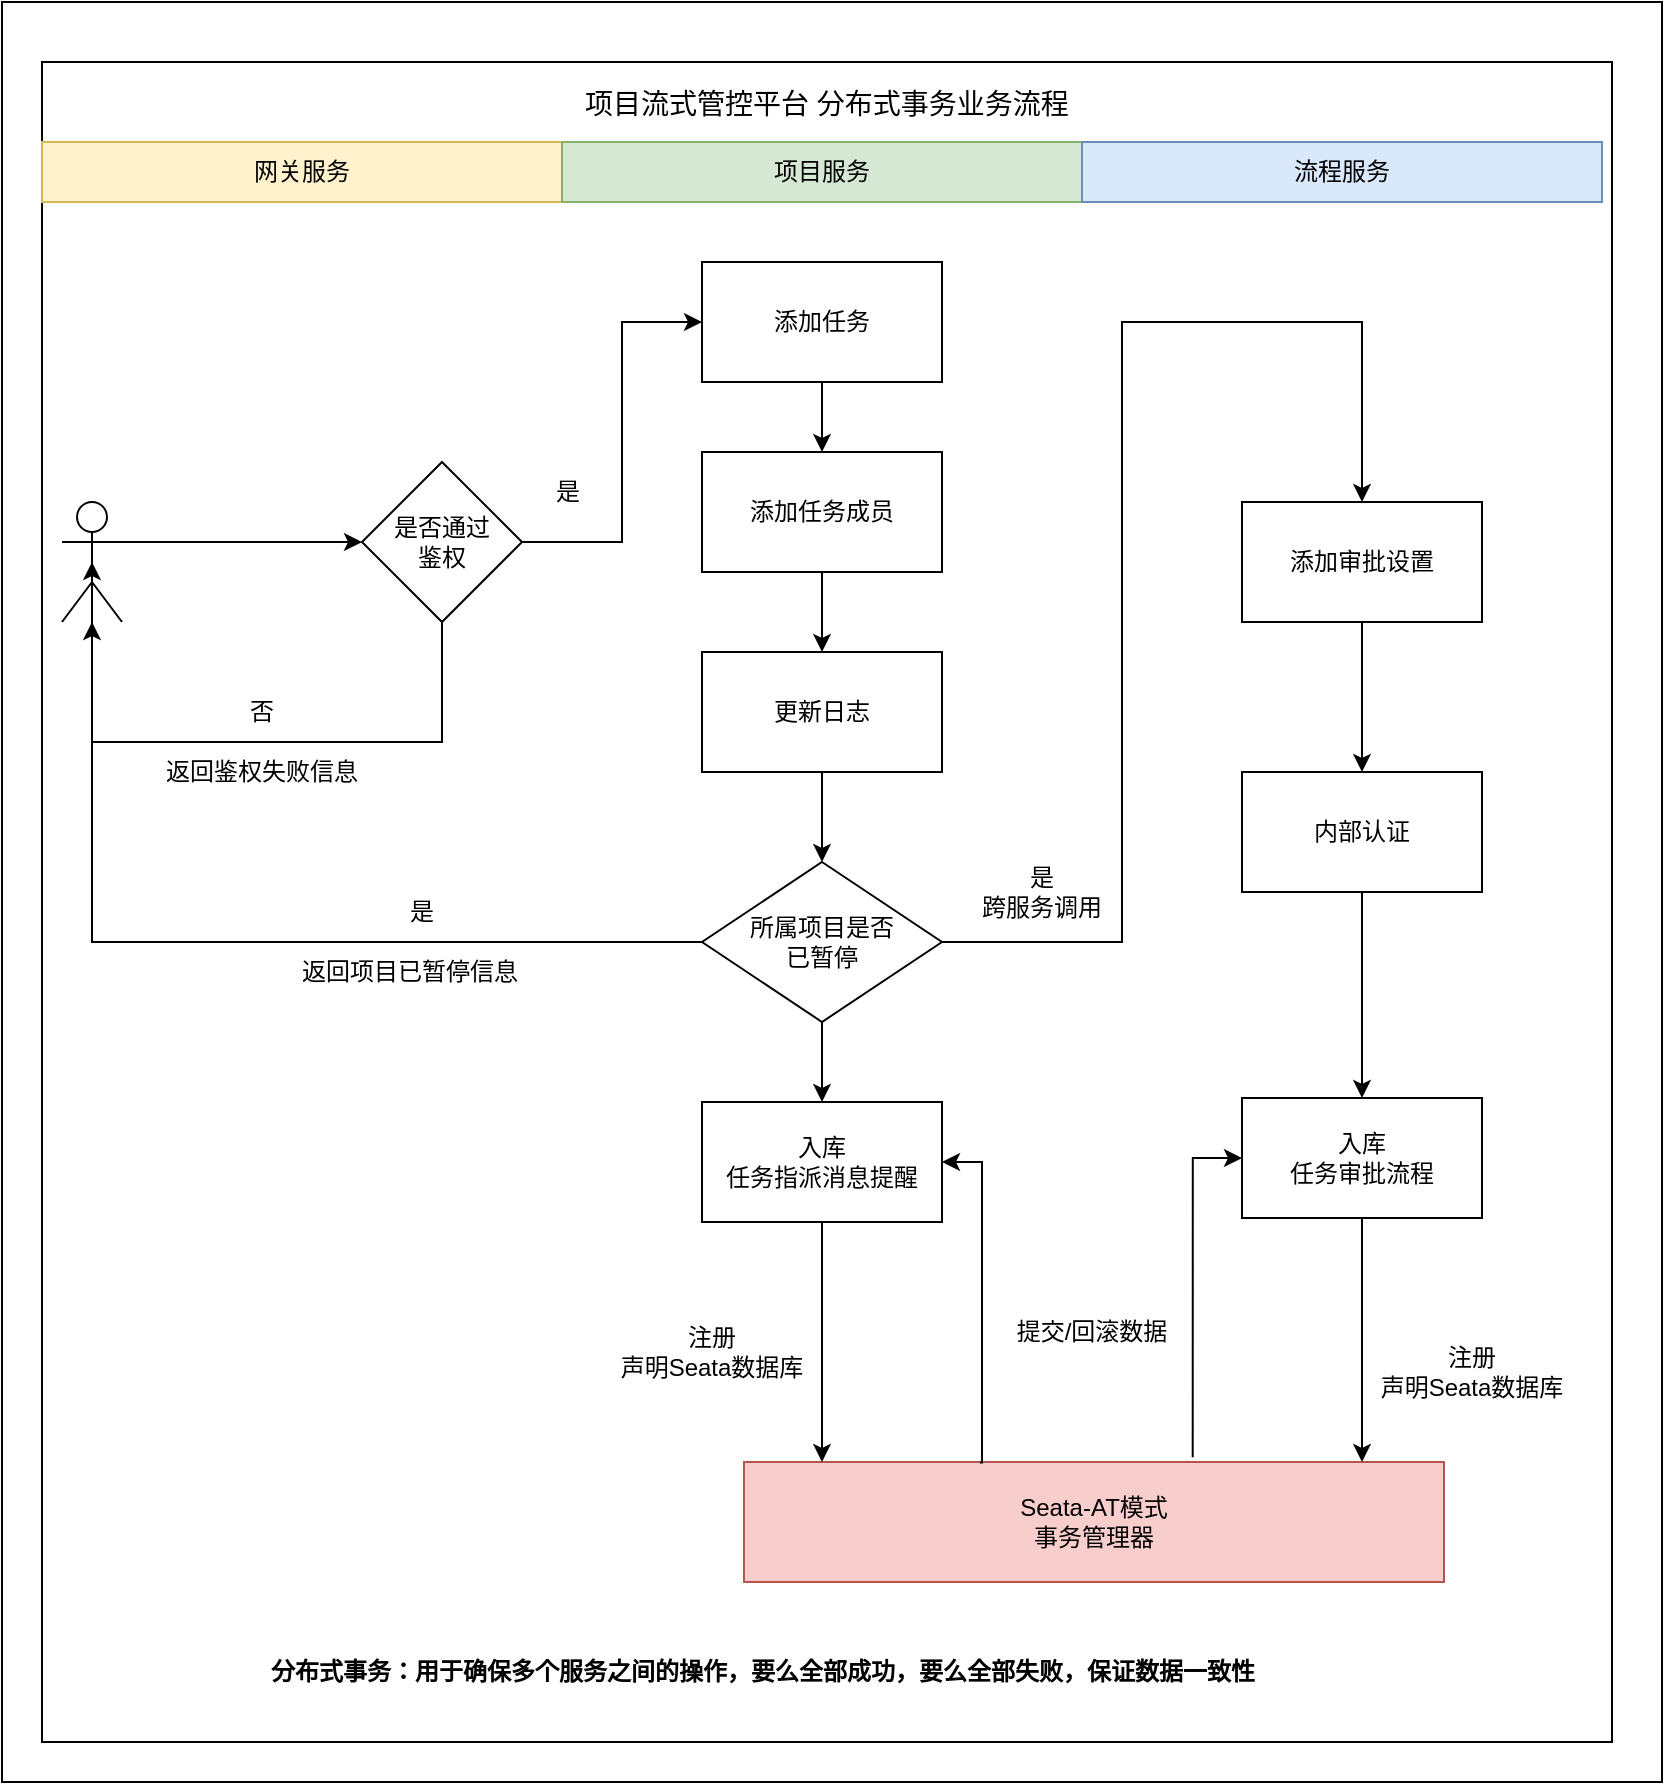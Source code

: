 <mxfile version="24.7.16">
  <diagram name="第 1 页" id="j2aq3opvmHzck9cFTJ19">
    <mxGraphModel dx="1266" dy="2021" grid="1" gridSize="10" guides="1" tooltips="1" connect="1" arrows="1" fold="1" page="1" pageScale="1" pageWidth="827" pageHeight="1169" math="0" shadow="0">
      <root>
        <mxCell id="0" />
        <mxCell id="1" parent="0" />
        <mxCell id="WmY6sEMwrullaZHh4lko-1" value="" style="rounded=0;whiteSpace=wrap;html=1;" parent="1" vertex="1">
          <mxGeometry x="130" y="-20" width="830" height="890" as="geometry" />
        </mxCell>
        <mxCell id="J37NUGhFnpIfU3b7wJw7-4" value="" style="rounded=0;whiteSpace=wrap;html=1;" parent="1" vertex="1">
          <mxGeometry x="150" y="10" width="785" height="840" as="geometry" />
        </mxCell>
        <mxCell id="J37NUGhFnpIfU3b7wJw7-2" value="Actor" style="shape=umlActor;verticalLabelPosition=bottom;verticalAlign=top;html=1;outlineConnect=0;fontColor=none;noLabel=1;" parent="1" vertex="1">
          <mxGeometry x="160" y="230" width="30" height="60" as="geometry" />
        </mxCell>
        <mxCell id="J37NUGhFnpIfU3b7wJw7-6" value="网关服务" style="rounded=0;whiteSpace=wrap;html=1;fillColor=#fff2cc;strokeColor=#d6b656;" parent="1" vertex="1">
          <mxGeometry x="150" y="50" width="260" height="30" as="geometry" />
        </mxCell>
        <mxCell id="J37NUGhFnpIfU3b7wJw7-10" value="&lt;span style=&quot;font-weight: normal;&quot;&gt;&lt;font style=&quot;font-size: 14px;&quot;&gt;项目流式管控平台 分布式事务业务流程&lt;/font&gt;&lt;/span&gt;" style="text;html=1;align=center;verticalAlign=middle;whiteSpace=wrap;rounded=0;fontStyle=1" parent="1" vertex="1">
          <mxGeometry x="415" y="16" width="255" height="30" as="geometry" />
        </mxCell>
        <mxCell id="J37NUGhFnpIfU3b7wJw7-18" value="项目服务" style="rounded=0;whiteSpace=wrap;html=1;fillColor=#d5e8d4;strokeColor=#82b366;" parent="1" vertex="1">
          <mxGeometry x="410" y="50" width="260" height="30" as="geometry" />
        </mxCell>
        <mxCell id="J37NUGhFnpIfU3b7wJw7-30" value="" style="edgeStyle=orthogonalEdgeStyle;rounded=0;orthogonalLoop=1;jettySize=auto;html=1;exitX=1;exitY=0.333;exitDx=0;exitDy=0;exitPerimeter=0;entryX=0;entryY=0.5;entryDx=0;entryDy=0;" parent="1" source="J37NUGhFnpIfU3b7wJw7-2" target="h-GE1UADWnrUF33FJIgI-4" edge="1">
          <mxGeometry relative="1" as="geometry">
            <mxPoint x="545" y="190" as="sourcePoint" />
            <mxPoint x="545.059" y="240" as="targetPoint" />
          </mxGeometry>
        </mxCell>
        <mxCell id="J37NUGhFnpIfU3b7wJw7-32" value="" style="edgeStyle=orthogonalEdgeStyle;rounded=0;orthogonalLoop=1;jettySize=auto;html=1;exitX=0.5;exitY=1;exitDx=0;exitDy=0;entryX=0.5;entryY=0.5;entryDx=0;entryDy=0;entryPerimeter=0;" parent="1" source="h-GE1UADWnrUF33FJIgI-4" target="J37NUGhFnpIfU3b7wJw7-2" edge="1">
          <mxGeometry relative="1" as="geometry">
            <mxPoint x="545" y="300" as="sourcePoint" />
            <mxPoint x="545.059" y="350" as="targetPoint" />
            <Array as="points">
              <mxPoint x="350" y="350" />
              <mxPoint x="175" y="350" />
            </Array>
          </mxGeometry>
        </mxCell>
        <mxCell id="J37NUGhFnpIfU3b7wJw7-38" value="&lt;b&gt;分布式事务：用于确保多个服务之间的操作，要么全部成功，要么全部失败，保证数据一致性&lt;/b&gt;" style="text;html=1;align=center;verticalAlign=middle;whiteSpace=wrap;rounded=0;" parent="1" vertex="1">
          <mxGeometry x="240" y="800" width="541" height="30" as="geometry" />
        </mxCell>
        <mxCell id="h-GE1UADWnrUF33FJIgI-1" value="流程服务" style="rounded=0;whiteSpace=wrap;html=1;fillColor=#dae8fc;strokeColor=#6c8ebf;" vertex="1" parent="1">
          <mxGeometry x="670" y="50" width="260" height="30" as="geometry" />
        </mxCell>
        <mxCell id="h-GE1UADWnrUF33FJIgI-9" value="" style="edgeStyle=orthogonalEdgeStyle;rounded=0;orthogonalLoop=1;jettySize=auto;html=1;" edge="1" parent="1" source="h-GE1UADWnrUF33FJIgI-4" target="h-GE1UADWnrUF33FJIgI-8">
          <mxGeometry relative="1" as="geometry">
            <Array as="points">
              <mxPoint x="440" y="250" />
              <mxPoint x="440" y="140" />
            </Array>
          </mxGeometry>
        </mxCell>
        <mxCell id="h-GE1UADWnrUF33FJIgI-4" value="是否通过&lt;div&gt;鉴权&lt;/div&gt;" style="rhombus;whiteSpace=wrap;html=1;" vertex="1" parent="1">
          <mxGeometry x="310" y="210" width="80" height="80" as="geometry" />
        </mxCell>
        <mxCell id="h-GE1UADWnrUF33FJIgI-7" value="否" style="text;html=1;align=center;verticalAlign=middle;whiteSpace=wrap;rounded=0;" vertex="1" parent="1">
          <mxGeometry x="230" y="320" width="60" height="30" as="geometry" />
        </mxCell>
        <mxCell id="h-GE1UADWnrUF33FJIgI-12" value="" style="edgeStyle=orthogonalEdgeStyle;rounded=0;orthogonalLoop=1;jettySize=auto;html=1;" edge="1" parent="1" source="h-GE1UADWnrUF33FJIgI-8" target="h-GE1UADWnrUF33FJIgI-11">
          <mxGeometry relative="1" as="geometry" />
        </mxCell>
        <mxCell id="h-GE1UADWnrUF33FJIgI-8" value="添加任务" style="whiteSpace=wrap;html=1;" vertex="1" parent="1">
          <mxGeometry x="480" y="110" width="120" height="60" as="geometry" />
        </mxCell>
        <mxCell id="h-GE1UADWnrUF33FJIgI-10" value="是" style="text;html=1;align=center;verticalAlign=middle;whiteSpace=wrap;rounded=0;" vertex="1" parent="1">
          <mxGeometry x="383" y="210" width="60" height="30" as="geometry" />
        </mxCell>
        <mxCell id="h-GE1UADWnrUF33FJIgI-14" value="" style="edgeStyle=orthogonalEdgeStyle;rounded=0;orthogonalLoop=1;jettySize=auto;html=1;" edge="1" parent="1" source="h-GE1UADWnrUF33FJIgI-11" target="h-GE1UADWnrUF33FJIgI-13">
          <mxGeometry relative="1" as="geometry" />
        </mxCell>
        <mxCell id="h-GE1UADWnrUF33FJIgI-11" value="添加任务成员" style="whiteSpace=wrap;html=1;" vertex="1" parent="1">
          <mxGeometry x="480" y="205" width="120" height="60" as="geometry" />
        </mxCell>
        <mxCell id="h-GE1UADWnrUF33FJIgI-16" value="" style="edgeStyle=orthogonalEdgeStyle;rounded=0;orthogonalLoop=1;jettySize=auto;html=1;entryX=0.5;entryY=0;entryDx=0;entryDy=0;" edge="1" parent="1" source="h-GE1UADWnrUF33FJIgI-13" target="h-GE1UADWnrUF33FJIgI-17">
          <mxGeometry relative="1" as="geometry">
            <mxPoint x="540" y="410" as="targetPoint" />
          </mxGeometry>
        </mxCell>
        <mxCell id="h-GE1UADWnrUF33FJIgI-13" value="更新日志" style="whiteSpace=wrap;html=1;" vertex="1" parent="1">
          <mxGeometry x="480" y="305" width="120" height="60" as="geometry" />
        </mxCell>
        <mxCell id="h-GE1UADWnrUF33FJIgI-19" value="" style="edgeStyle=orthogonalEdgeStyle;rounded=0;orthogonalLoop=1;jettySize=auto;html=1;" edge="1" parent="1" source="h-GE1UADWnrUF33FJIgI-17" target="J37NUGhFnpIfU3b7wJw7-2">
          <mxGeometry relative="1" as="geometry">
            <mxPoint x="400" y="450" as="targetPoint" />
          </mxGeometry>
        </mxCell>
        <mxCell id="h-GE1UADWnrUF33FJIgI-27" value="" style="edgeStyle=orthogonalEdgeStyle;rounded=0;orthogonalLoop=1;jettySize=auto;html=1;" edge="1" parent="1" source="h-GE1UADWnrUF33FJIgI-17" target="h-GE1UADWnrUF33FJIgI-26">
          <mxGeometry relative="1" as="geometry" />
        </mxCell>
        <mxCell id="h-GE1UADWnrUF33FJIgI-29" value="" style="edgeStyle=orthogonalEdgeStyle;rounded=0;orthogonalLoop=1;jettySize=auto;html=1;" edge="1" parent="1" source="h-GE1UADWnrUF33FJIgI-17" target="h-GE1UADWnrUF33FJIgI-28">
          <mxGeometry relative="1" as="geometry">
            <Array as="points">
              <mxPoint x="690" y="450" />
              <mxPoint x="690" y="140" />
            </Array>
          </mxGeometry>
        </mxCell>
        <mxCell id="h-GE1UADWnrUF33FJIgI-17" value="所属项目是否&lt;div&gt;已暂停&lt;/div&gt;" style="rhombus;whiteSpace=wrap;html=1;" vertex="1" parent="1">
          <mxGeometry x="480" y="410" width="120" height="80" as="geometry" />
        </mxCell>
        <mxCell id="h-GE1UADWnrUF33FJIgI-22" value="返回鉴权失败信息" style="text;html=1;align=center;verticalAlign=middle;whiteSpace=wrap;rounded=0;" vertex="1" parent="1">
          <mxGeometry x="205" y="350" width="110" height="30" as="geometry" />
        </mxCell>
        <mxCell id="h-GE1UADWnrUF33FJIgI-23" value="是" style="text;html=1;align=center;verticalAlign=middle;whiteSpace=wrap;rounded=0;" vertex="1" parent="1">
          <mxGeometry x="310" y="420" width="60" height="30" as="geometry" />
        </mxCell>
        <mxCell id="h-GE1UADWnrUF33FJIgI-24" value="返回项目已暂停信息" style="text;html=1;align=center;verticalAlign=middle;whiteSpace=wrap;rounded=0;" vertex="1" parent="1">
          <mxGeometry x="279" y="450" width="110" height="30" as="geometry" />
        </mxCell>
        <mxCell id="h-GE1UADWnrUF33FJIgI-26" value="入库&lt;div&gt;任务指派消息提醒&lt;/div&gt;" style="whiteSpace=wrap;html=1;" vertex="1" parent="1">
          <mxGeometry x="480" y="530" width="120" height="60" as="geometry" />
        </mxCell>
        <mxCell id="h-GE1UADWnrUF33FJIgI-32" value="" style="edgeStyle=orthogonalEdgeStyle;rounded=0;orthogonalLoop=1;jettySize=auto;html=1;" edge="1" parent="1" source="h-GE1UADWnrUF33FJIgI-28" target="h-GE1UADWnrUF33FJIgI-31">
          <mxGeometry relative="1" as="geometry" />
        </mxCell>
        <mxCell id="h-GE1UADWnrUF33FJIgI-28" value="添加审批设置" style="whiteSpace=wrap;html=1;" vertex="1" parent="1">
          <mxGeometry x="750" y="230" width="120" height="60" as="geometry" />
        </mxCell>
        <mxCell id="h-GE1UADWnrUF33FJIgI-30" value="是&lt;div&gt;跨服务调用&lt;/div&gt;" style="text;html=1;align=center;verticalAlign=middle;whiteSpace=wrap;rounded=0;" vertex="1" parent="1">
          <mxGeometry x="610" y="410" width="80" height="30" as="geometry" />
        </mxCell>
        <mxCell id="h-GE1UADWnrUF33FJIgI-34" value="" style="edgeStyle=orthogonalEdgeStyle;rounded=0;orthogonalLoop=1;jettySize=auto;html=1;" edge="1" parent="1" source="h-GE1UADWnrUF33FJIgI-31" target="h-GE1UADWnrUF33FJIgI-33">
          <mxGeometry relative="1" as="geometry" />
        </mxCell>
        <mxCell id="h-GE1UADWnrUF33FJIgI-31" value="内部认证" style="whiteSpace=wrap;html=1;" vertex="1" parent="1">
          <mxGeometry x="750" y="365" width="120" height="60" as="geometry" />
        </mxCell>
        <mxCell id="h-GE1UADWnrUF33FJIgI-33" value="入库&lt;div&gt;任务审批流程&lt;/div&gt;" style="whiteSpace=wrap;html=1;" vertex="1" parent="1">
          <mxGeometry x="750" y="528" width="120" height="60" as="geometry" />
        </mxCell>
        <mxCell id="h-GE1UADWnrUF33FJIgI-37" value="Seata-AT模式&lt;div&gt;事务管理器&lt;/div&gt;" style="rounded=0;whiteSpace=wrap;html=1;fillColor=#f8cecc;strokeColor=#b85450;" vertex="1" parent="1">
          <mxGeometry x="501" y="710" width="350" height="60" as="geometry" />
        </mxCell>
        <mxCell id="h-GE1UADWnrUF33FJIgI-38" value="" style="edgeStyle=orthogonalEdgeStyle;rounded=0;orthogonalLoop=1;jettySize=auto;html=1;exitX=0.5;exitY=1;exitDx=0;exitDy=0;" edge="1" parent="1" source="h-GE1UADWnrUF33FJIgI-26">
          <mxGeometry relative="1" as="geometry">
            <mxPoint x="610" y="600" as="sourcePoint" />
            <mxPoint x="540" y="710" as="targetPoint" />
          </mxGeometry>
        </mxCell>
        <mxCell id="h-GE1UADWnrUF33FJIgI-40" value="" style="edgeStyle=orthogonalEdgeStyle;rounded=0;orthogonalLoop=1;jettySize=auto;html=1;exitX=0.5;exitY=1;exitDx=0;exitDy=0;" edge="1" parent="1" source="h-GE1UADWnrUF33FJIgI-33">
          <mxGeometry relative="1" as="geometry">
            <mxPoint x="890" y="600" as="sourcePoint" />
            <mxPoint x="810" y="710" as="targetPoint" />
          </mxGeometry>
        </mxCell>
        <mxCell id="h-GE1UADWnrUF33FJIgI-41" value="&lt;div&gt;&lt;span style=&quot;background-color: initial;&quot;&gt;注册&lt;/span&gt;&lt;br&gt;&lt;/div&gt;&lt;div&gt;声明Seata数据库&lt;/div&gt;" style="text;html=1;align=center;verticalAlign=middle;whiteSpace=wrap;rounded=0;" vertex="1" parent="1">
          <mxGeometry x="800" y="650" width="130" height="30" as="geometry" />
        </mxCell>
        <mxCell id="h-GE1UADWnrUF33FJIgI-42" value="&lt;div&gt;&lt;span style=&quot;background-color: initial;&quot;&gt;注册&lt;/span&gt;&lt;br&gt;&lt;/div&gt;&lt;div&gt;声明Seata数据库&lt;/div&gt;" style="text;html=1;align=center;verticalAlign=middle;whiteSpace=wrap;rounded=0;" vertex="1" parent="1">
          <mxGeometry x="420" y="640" width="130" height="30" as="geometry" />
        </mxCell>
        <mxCell id="h-GE1UADWnrUF33FJIgI-43" value="" style="edgeStyle=orthogonalEdgeStyle;rounded=0;orthogonalLoop=1;jettySize=auto;html=1;exitX=0.641;exitY=-0.039;exitDx=0;exitDy=0;exitPerimeter=0;entryX=0;entryY=0.5;entryDx=0;entryDy=0;" edge="1" parent="1" source="h-GE1UADWnrUF33FJIgI-37" target="h-GE1UADWnrUF33FJIgI-33">
          <mxGeometry relative="1" as="geometry">
            <mxPoint x="700" y="540" as="sourcePoint" />
            <mxPoint x="700" y="660" as="targetPoint" />
          </mxGeometry>
        </mxCell>
        <mxCell id="h-GE1UADWnrUF33FJIgI-44" value="" style="edgeStyle=orthogonalEdgeStyle;rounded=0;orthogonalLoop=1;jettySize=auto;html=1;exitX=0.337;exitY=0.005;exitDx=0;exitDy=0;exitPerimeter=0;entryX=1;entryY=0.5;entryDx=0;entryDy=0;" edge="1" parent="1" source="h-GE1UADWnrUF33FJIgI-37" target="h-GE1UADWnrUF33FJIgI-26">
          <mxGeometry relative="1" as="geometry">
            <mxPoint x="713" y="721" as="sourcePoint" />
            <mxPoint x="760" y="568" as="targetPoint" />
            <Array as="points">
              <mxPoint x="620" y="710" />
              <mxPoint x="620" y="560" />
            </Array>
          </mxGeometry>
        </mxCell>
        <mxCell id="h-GE1UADWnrUF33FJIgI-45" value="提交/&lt;span style=&quot;background-color: initial;&quot;&gt;回滚数据&lt;/span&gt;" style="text;html=1;align=center;verticalAlign=middle;whiteSpace=wrap;rounded=0;" vertex="1" parent="1">
          <mxGeometry x="610" y="630" width="130" height="30" as="geometry" />
        </mxCell>
      </root>
    </mxGraphModel>
  </diagram>
</mxfile>
